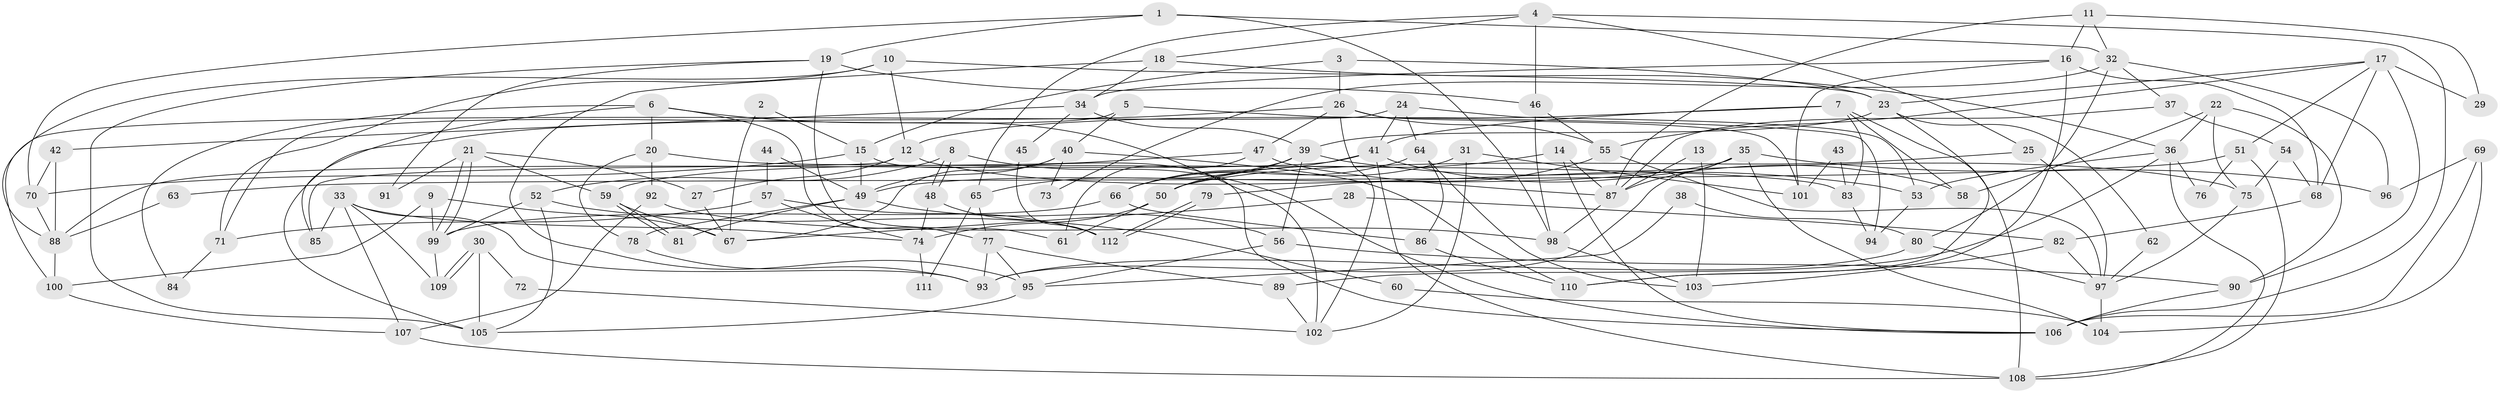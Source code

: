 // Generated by graph-tools (version 1.1) at 2025/51/03/09/25 04:51:53]
// undirected, 112 vertices, 224 edges
graph export_dot {
graph [start="1"]
  node [color=gray90,style=filled];
  1;
  2;
  3;
  4;
  5;
  6;
  7;
  8;
  9;
  10;
  11;
  12;
  13;
  14;
  15;
  16;
  17;
  18;
  19;
  20;
  21;
  22;
  23;
  24;
  25;
  26;
  27;
  28;
  29;
  30;
  31;
  32;
  33;
  34;
  35;
  36;
  37;
  38;
  39;
  40;
  41;
  42;
  43;
  44;
  45;
  46;
  47;
  48;
  49;
  50;
  51;
  52;
  53;
  54;
  55;
  56;
  57;
  58;
  59;
  60;
  61;
  62;
  63;
  64;
  65;
  66;
  67;
  68;
  69;
  70;
  71;
  72;
  73;
  74;
  75;
  76;
  77;
  78;
  79;
  80;
  81;
  82;
  83;
  84;
  85;
  86;
  87;
  88;
  89;
  90;
  91;
  92;
  93;
  94;
  95;
  96;
  97;
  98;
  99;
  100;
  101;
  102;
  103;
  104;
  105;
  106;
  107;
  108;
  109;
  110;
  111;
  112;
  1 -- 19;
  1 -- 70;
  1 -- 32;
  1 -- 98;
  2 -- 67;
  2 -- 15;
  3 -- 23;
  3 -- 26;
  3 -- 15;
  4 -- 106;
  4 -- 65;
  4 -- 18;
  4 -- 25;
  4 -- 46;
  5 -- 40;
  5 -- 94;
  5 -- 71;
  6 -- 85;
  6 -- 77;
  6 -- 20;
  6 -- 84;
  6 -- 102;
  7 -- 12;
  7 -- 41;
  7 -- 58;
  7 -- 83;
  7 -- 108;
  8 -- 106;
  8 -- 48;
  8 -- 48;
  8 -- 52;
  9 -- 100;
  9 -- 99;
  9 -- 67;
  10 -- 71;
  10 -- 23;
  10 -- 12;
  10 -- 88;
  11 -- 32;
  11 -- 16;
  11 -- 29;
  11 -- 87;
  12 -- 75;
  12 -- 27;
  12 -- 85;
  13 -- 103;
  13 -- 87;
  14 -- 87;
  14 -- 50;
  14 -- 106;
  15 -- 49;
  15 -- 70;
  15 -- 106;
  16 -- 110;
  16 -- 34;
  16 -- 68;
  16 -- 101;
  17 -- 55;
  17 -- 90;
  17 -- 23;
  17 -- 29;
  17 -- 51;
  17 -- 68;
  18 -- 34;
  18 -- 36;
  18 -- 95;
  19 -- 105;
  19 -- 46;
  19 -- 61;
  19 -- 91;
  20 -- 78;
  20 -- 83;
  20 -- 92;
  21 -- 99;
  21 -- 99;
  21 -- 59;
  21 -- 27;
  21 -- 91;
  22 -- 36;
  22 -- 58;
  22 -- 75;
  22 -- 90;
  23 -- 39;
  23 -- 62;
  23 -- 110;
  24 -- 41;
  24 -- 64;
  24 -- 53;
  24 -- 100;
  25 -- 97;
  25 -- 50;
  26 -- 55;
  26 -- 101;
  26 -- 47;
  26 -- 102;
  26 -- 105;
  27 -- 67;
  28 -- 82;
  28 -- 67;
  30 -- 105;
  30 -- 109;
  30 -- 109;
  30 -- 72;
  31 -- 102;
  31 -- 66;
  31 -- 101;
  32 -- 80;
  32 -- 37;
  32 -- 73;
  32 -- 96;
  33 -- 107;
  33 -- 93;
  33 -- 74;
  33 -- 85;
  33 -- 109;
  34 -- 42;
  34 -- 39;
  34 -- 45;
  35 -- 96;
  35 -- 87;
  35 -- 49;
  35 -- 93;
  35 -- 104;
  36 -- 53;
  36 -- 76;
  36 -- 89;
  36 -- 108;
  37 -- 87;
  37 -- 54;
  38 -- 95;
  38 -- 80;
  39 -- 50;
  39 -- 56;
  39 -- 53;
  39 -- 65;
  40 -- 67;
  40 -- 49;
  40 -- 73;
  40 -- 110;
  41 -- 108;
  41 -- 88;
  41 -- 58;
  41 -- 66;
  42 -- 70;
  42 -- 88;
  43 -- 83;
  43 -- 101;
  44 -- 57;
  44 -- 49;
  45 -- 112;
  46 -- 98;
  46 -- 55;
  47 -- 59;
  47 -- 61;
  47 -- 87;
  48 -- 74;
  48 -- 112;
  49 -- 56;
  49 -- 78;
  49 -- 81;
  50 -- 61;
  50 -- 74;
  51 -- 108;
  51 -- 63;
  51 -- 76;
  52 -- 99;
  52 -- 60;
  52 -- 105;
  53 -- 94;
  54 -- 68;
  54 -- 75;
  55 -- 97;
  55 -- 79;
  56 -- 90;
  56 -- 95;
  57 -- 112;
  57 -- 74;
  57 -- 71;
  59 -- 67;
  59 -- 81;
  59 -- 81;
  60 -- 104;
  62 -- 97;
  63 -- 88;
  64 -- 86;
  64 -- 66;
  64 -- 103;
  65 -- 77;
  65 -- 111;
  66 -- 99;
  66 -- 86;
  68 -- 82;
  69 -- 104;
  69 -- 106;
  69 -- 96;
  70 -- 88;
  71 -- 84;
  72 -- 102;
  74 -- 111;
  75 -- 97;
  77 -- 89;
  77 -- 95;
  77 -- 93;
  78 -- 93;
  79 -- 112;
  79 -- 112;
  80 -- 97;
  80 -- 93;
  82 -- 103;
  82 -- 97;
  83 -- 94;
  86 -- 110;
  87 -- 98;
  88 -- 100;
  89 -- 102;
  90 -- 106;
  92 -- 98;
  92 -- 107;
  95 -- 105;
  97 -- 104;
  98 -- 103;
  99 -- 109;
  100 -- 107;
  107 -- 108;
}
